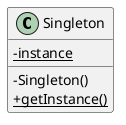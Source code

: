 @startuml
skinparam classAttributeIconSize 0

class Singleton {
	- {static} instance

	- Singleton()
	+ {static} getInstance()
}

@enduml